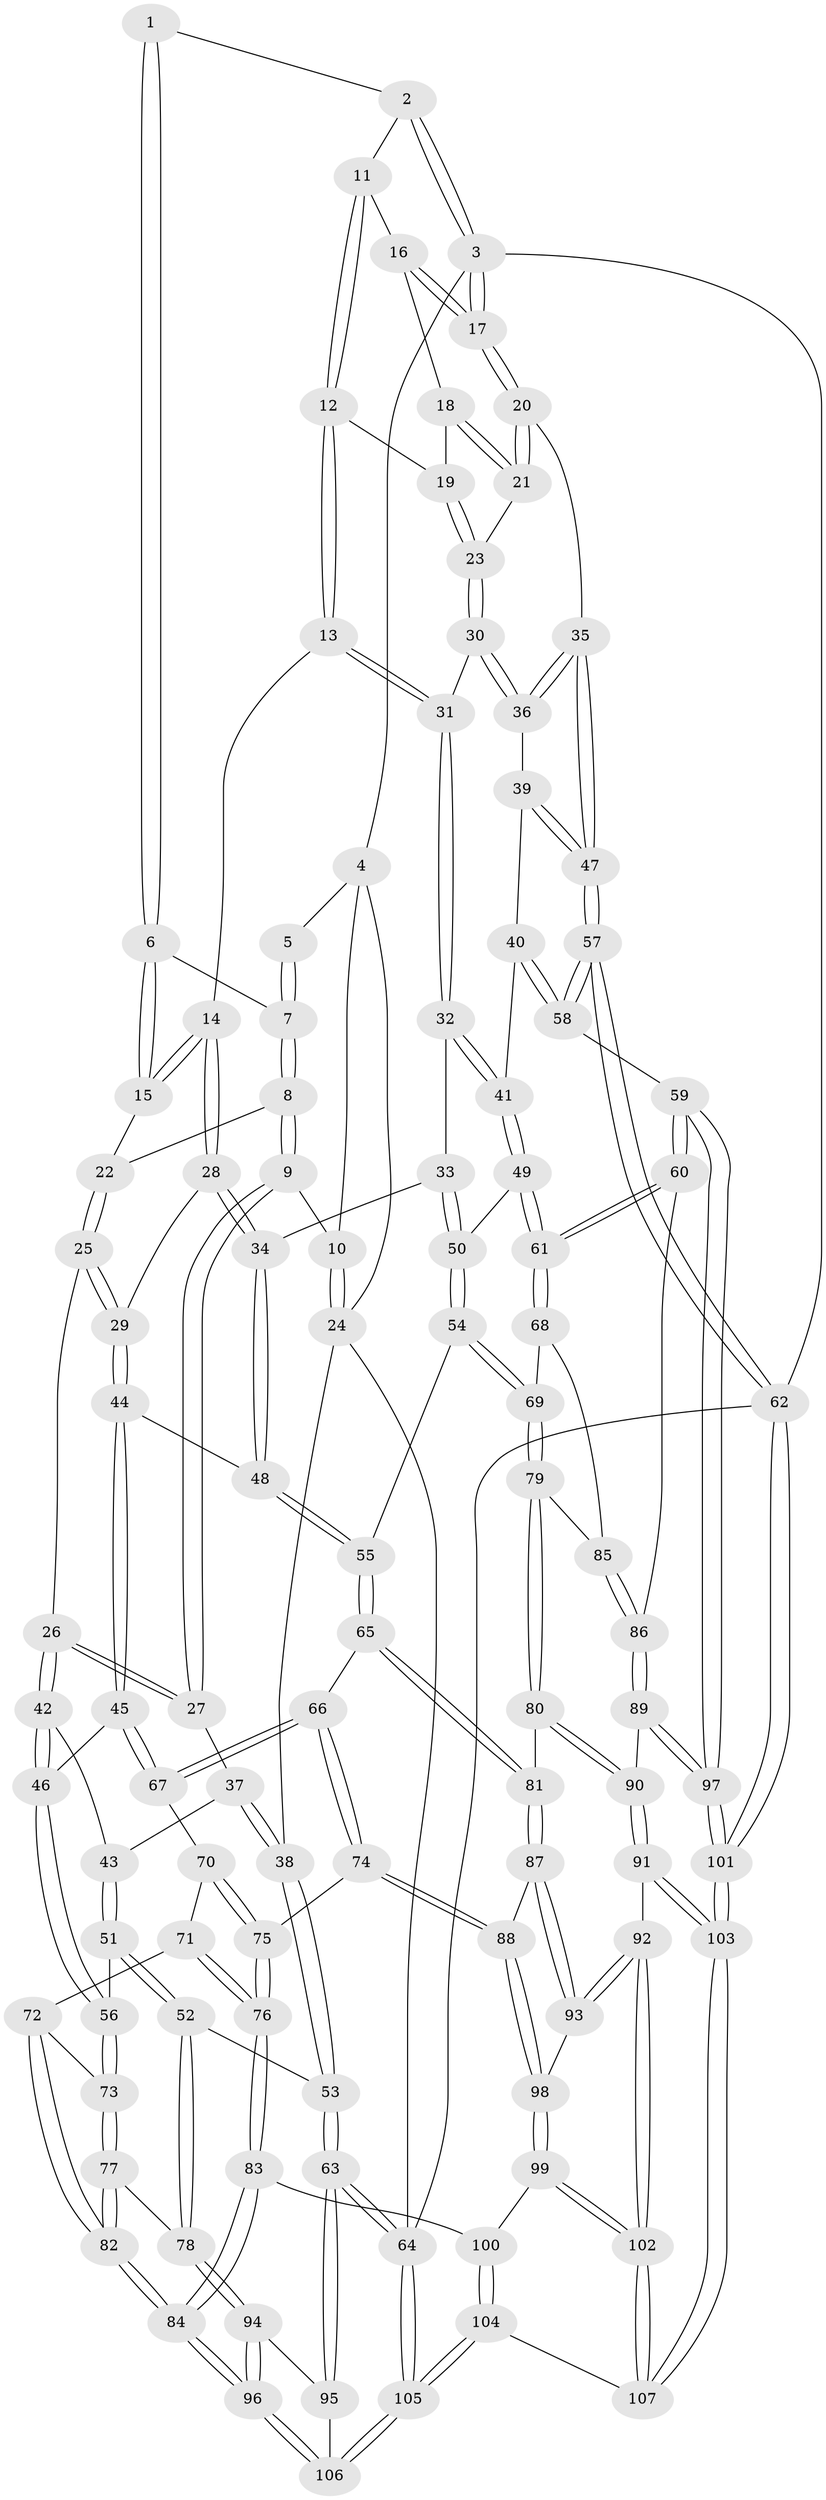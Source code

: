 // coarse degree distribution, {2: 0.04054054054054054, 4: 0.25675675675675674, 7: 0.02702702702702703, 5: 0.527027027027027, 6: 0.10810810810810811, 3: 0.013513513513513514, 8: 0.02702702702702703}
// Generated by graph-tools (version 1.1) at 2025/05/03/04/25 22:05:02]
// undirected, 107 vertices, 264 edges
graph export_dot {
graph [start="1"]
  node [color=gray90,style=filled];
  1 [pos="+0.4718990200366547+0"];
  2 [pos="+0.6806134255645677+0"];
  3 [pos="+1+0"];
  4 [pos="+0.037210690169445615+0"];
  5 [pos="+0.2471298553274418+0"];
  6 [pos="+0.4311380208440151+0.028643052582305352"];
  7 [pos="+0.29072186073473405+0.1006561797522362"];
  8 [pos="+0.2855404968347989+0.11535012344975028"];
  9 [pos="+0.19068132589271466+0.1878262959541584"];
  10 [pos="+0.11846697143230064+0.12323275564032432"];
  11 [pos="+0.6835361450324634+0"];
  12 [pos="+0.6500773070704794+0.13069334389535608"];
  13 [pos="+0.6408983167240518+0.14471101485739404"];
  14 [pos="+0.613471080601268+0.16443311176832873"];
  15 [pos="+0.5157752517048856+0.15130666428652265"];
  16 [pos="+0.8665251754199492+0.07162846896480107"];
  17 [pos="+1+0"];
  18 [pos="+0.8645032780046126+0.1262173746171317"];
  19 [pos="+0.7689225899532214+0.147432058205744"];
  20 [pos="+1+0.14949511577625132"];
  21 [pos="+0.9564607159437287+0.1907524136805031"];
  22 [pos="+0.4319106921812105+0.18442427944728548"];
  23 [pos="+0.8700719412309866+0.26044476415715156"];
  24 [pos="+0+0.1797867368769858"];
  25 [pos="+0.37701614162828817+0.341786237734491"];
  26 [pos="+0.3744532953377632+0.34140146829182505"];
  27 [pos="+0.1904385707664263+0.20430505723270415"];
  28 [pos="+0.5718865973822185+0.3718953997770501"];
  29 [pos="+0.3842272895310713+0.3478910604434701"];
  30 [pos="+0.8468552582622086+0.3011450518295654"];
  31 [pos="+0.7984043864611164+0.31884404160644136"];
  32 [pos="+0.7657254671142792+0.3817871087882487"];
  33 [pos="+0.6739716555866584+0.42322745045462423"];
  34 [pos="+0.5854828395529665+0.3963755983009753"];
  35 [pos="+1+0.27413984719240353"];
  36 [pos="+0.9139325895979414+0.36079214382295977"];
  37 [pos="+0.1384625342598344+0.2885780766953267"];
  38 [pos="+0+0.30258298197199873"];
  39 [pos="+0.905081378737846+0.4433866107322083"];
  40 [pos="+0.8630563234770997+0.4737650536196352"];
  41 [pos="+0.8625622234708413+0.4738894290270718"];
  42 [pos="+0.2167034049315418+0.4454944433676809"];
  43 [pos="+0.1478473885039586+0.4179044928365417"];
  44 [pos="+0.3810228177184088+0.5432044584218473"];
  45 [pos="+0.35364436770524466+0.5726502594096602"];
  46 [pos="+0.2856308717597403+0.5543206431644491"];
  47 [pos="+1+0.501856450579541"];
  48 [pos="+0.5342525912326577+0.5126330811077554"];
  49 [pos="+0.8016479314372108+0.573442612259402"];
  50 [pos="+0.7261363149608008+0.5488488742537645"];
  51 [pos="+0+0.5453573795775164"];
  52 [pos="+0+0.5625954631061048"];
  53 [pos="+0+0.5582097953426329"];
  54 [pos="+0.623289925472609+0.6358315744137655"];
  55 [pos="+0.5849280095651187+0.6316050662546469"];
  56 [pos="+0.15996898359234726+0.6370810147982852"];
  57 [pos="+1+0.6837221807673372"];
  58 [pos="+1+0.6894783162859982"];
  59 [pos="+0.9134340875696699+0.7250324747444344"];
  60 [pos="+0.8884961494426578+0.7115380520529934"];
  61 [pos="+0.8620544437447176+0.6889672486900422"];
  62 [pos="+1+1"];
  63 [pos="+0+1"];
  64 [pos="+0+1"];
  65 [pos="+0.516743471604543+0.6991244793930663"];
  66 [pos="+0.5155530666837059+0.6995168399739401"];
  67 [pos="+0.36052811790939987+0.5984836767262538"];
  68 [pos="+0.6873147735649338+0.6952130643528314"];
  69 [pos="+0.6473953170195659+0.6632211855302516"];
  70 [pos="+0.3585597339033153+0.6050197886319162"];
  71 [pos="+0.33509357298865505+0.6600194399336834"];
  72 [pos="+0.31317054318550097+0.6966437764627066"];
  73 [pos="+0.16559509737858993+0.6593031432770912"];
  74 [pos="+0.4546500507976231+0.7857003273499024"];
  75 [pos="+0.4305103208612406+0.7906749466693972"];
  76 [pos="+0.43011962560807354+0.7908166180333058"];
  77 [pos="+0.16607239607544255+0.7215880595099795"];
  78 [pos="+0.07998594245820574+0.7833344715035556"];
  79 [pos="+0.6195763309034026+0.773647080215901"];
  80 [pos="+0.604126068446198+0.7891184907639314"];
  81 [pos="+0.5935062425058942+0.7847395682156153"];
  82 [pos="+0.28712359787637065+0.8312024016445287"];
  83 [pos="+0.30446341707206626+0.8540952713395296"];
  84 [pos="+0.2955087863879231+0.8542596951233787"];
  85 [pos="+0.6854007835168946+0.7467778210825371"];
  86 [pos="+0.7062791066431392+0.7962842548464779"];
  87 [pos="+0.5222488148456853+0.851479758205149"];
  88 [pos="+0.4798928695030532+0.8182447713387704"];
  89 [pos="+0.6862335163327128+0.8634114504191214"];
  90 [pos="+0.6554745627078873+0.8663870555667661"];
  91 [pos="+0.5953782790648272+0.9152862854023103"];
  92 [pos="+0.5672955787485784+0.9150403335874663"];
  93 [pos="+0.5301372267498267+0.8660246272236255"];
  94 [pos="+0.0669879897276677+0.8645730389227763"];
  95 [pos="+0+0.9241245320337855"];
  96 [pos="+0.2333872845450731+0.9329043695182606"];
  97 [pos="+0.8234183036728691+0.9462929090097281"];
  98 [pos="+0.4541468146134632+0.9080166783440913"];
  99 [pos="+0.4380058262686224+0.9348577128795055"];
  100 [pos="+0.42099322487830604+0.9344968119633176"];
  101 [pos="+0.9002566237882603+1"];
  102 [pos="+0.5095146343330659+0.9670525733399253"];
  103 [pos="+0.7723036603259918+1"];
  104 [pos="+0.3449199955153699+1"];
  105 [pos="+0.24703855980598313+1"];
  106 [pos="+0.22970351018267637+1"];
  107 [pos="+0.5004096045282338+1"];
  1 -- 2;
  1 -- 6;
  1 -- 6;
  2 -- 3;
  2 -- 3;
  2 -- 11;
  3 -- 4;
  3 -- 17;
  3 -- 17;
  3 -- 62;
  4 -- 5;
  4 -- 10;
  4 -- 24;
  5 -- 7;
  5 -- 7;
  6 -- 7;
  6 -- 15;
  6 -- 15;
  7 -- 8;
  7 -- 8;
  8 -- 9;
  8 -- 9;
  8 -- 22;
  9 -- 10;
  9 -- 27;
  9 -- 27;
  10 -- 24;
  10 -- 24;
  11 -- 12;
  11 -- 12;
  11 -- 16;
  12 -- 13;
  12 -- 13;
  12 -- 19;
  13 -- 14;
  13 -- 31;
  13 -- 31;
  14 -- 15;
  14 -- 15;
  14 -- 28;
  14 -- 28;
  15 -- 22;
  16 -- 17;
  16 -- 17;
  16 -- 18;
  17 -- 20;
  17 -- 20;
  18 -- 19;
  18 -- 21;
  18 -- 21;
  19 -- 23;
  19 -- 23;
  20 -- 21;
  20 -- 21;
  20 -- 35;
  21 -- 23;
  22 -- 25;
  22 -- 25;
  23 -- 30;
  23 -- 30;
  24 -- 38;
  24 -- 64;
  25 -- 26;
  25 -- 29;
  25 -- 29;
  26 -- 27;
  26 -- 27;
  26 -- 42;
  26 -- 42;
  27 -- 37;
  28 -- 29;
  28 -- 34;
  28 -- 34;
  29 -- 44;
  29 -- 44;
  30 -- 31;
  30 -- 36;
  30 -- 36;
  31 -- 32;
  31 -- 32;
  32 -- 33;
  32 -- 41;
  32 -- 41;
  33 -- 34;
  33 -- 50;
  33 -- 50;
  34 -- 48;
  34 -- 48;
  35 -- 36;
  35 -- 36;
  35 -- 47;
  35 -- 47;
  36 -- 39;
  37 -- 38;
  37 -- 38;
  37 -- 43;
  38 -- 53;
  38 -- 53;
  39 -- 40;
  39 -- 47;
  39 -- 47;
  40 -- 41;
  40 -- 58;
  40 -- 58;
  41 -- 49;
  41 -- 49;
  42 -- 43;
  42 -- 46;
  42 -- 46;
  43 -- 51;
  43 -- 51;
  44 -- 45;
  44 -- 45;
  44 -- 48;
  45 -- 46;
  45 -- 67;
  45 -- 67;
  46 -- 56;
  46 -- 56;
  47 -- 57;
  47 -- 57;
  48 -- 55;
  48 -- 55;
  49 -- 50;
  49 -- 61;
  49 -- 61;
  50 -- 54;
  50 -- 54;
  51 -- 52;
  51 -- 52;
  51 -- 56;
  52 -- 53;
  52 -- 78;
  52 -- 78;
  53 -- 63;
  53 -- 63;
  54 -- 55;
  54 -- 69;
  54 -- 69;
  55 -- 65;
  55 -- 65;
  56 -- 73;
  56 -- 73;
  57 -- 58;
  57 -- 58;
  57 -- 62;
  57 -- 62;
  58 -- 59;
  59 -- 60;
  59 -- 60;
  59 -- 97;
  59 -- 97;
  60 -- 61;
  60 -- 61;
  60 -- 86;
  61 -- 68;
  61 -- 68;
  62 -- 101;
  62 -- 101;
  62 -- 64;
  63 -- 64;
  63 -- 64;
  63 -- 95;
  63 -- 95;
  64 -- 105;
  64 -- 105;
  65 -- 66;
  65 -- 81;
  65 -- 81;
  66 -- 67;
  66 -- 67;
  66 -- 74;
  66 -- 74;
  67 -- 70;
  68 -- 69;
  68 -- 85;
  69 -- 79;
  69 -- 79;
  70 -- 71;
  70 -- 75;
  70 -- 75;
  71 -- 72;
  71 -- 76;
  71 -- 76;
  72 -- 73;
  72 -- 82;
  72 -- 82;
  73 -- 77;
  73 -- 77;
  74 -- 75;
  74 -- 88;
  74 -- 88;
  75 -- 76;
  75 -- 76;
  76 -- 83;
  76 -- 83;
  77 -- 78;
  77 -- 82;
  77 -- 82;
  78 -- 94;
  78 -- 94;
  79 -- 80;
  79 -- 80;
  79 -- 85;
  80 -- 81;
  80 -- 90;
  80 -- 90;
  81 -- 87;
  81 -- 87;
  82 -- 84;
  82 -- 84;
  83 -- 84;
  83 -- 84;
  83 -- 100;
  84 -- 96;
  84 -- 96;
  85 -- 86;
  85 -- 86;
  86 -- 89;
  86 -- 89;
  87 -- 88;
  87 -- 93;
  87 -- 93;
  88 -- 98;
  88 -- 98;
  89 -- 90;
  89 -- 97;
  89 -- 97;
  90 -- 91;
  90 -- 91;
  91 -- 92;
  91 -- 103;
  91 -- 103;
  92 -- 93;
  92 -- 93;
  92 -- 102;
  92 -- 102;
  93 -- 98;
  94 -- 95;
  94 -- 96;
  94 -- 96;
  95 -- 106;
  96 -- 106;
  96 -- 106;
  97 -- 101;
  97 -- 101;
  98 -- 99;
  98 -- 99;
  99 -- 100;
  99 -- 102;
  99 -- 102;
  100 -- 104;
  100 -- 104;
  101 -- 103;
  101 -- 103;
  102 -- 107;
  102 -- 107;
  103 -- 107;
  103 -- 107;
  104 -- 105;
  104 -- 105;
  104 -- 107;
  105 -- 106;
  105 -- 106;
}
